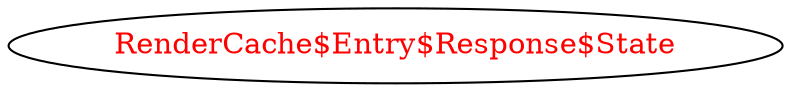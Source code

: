 digraph dependencyGraph {
 concentrate=true;
 ranksep="2.0";
 rankdir="LR"; 
 splines="ortho";
"RenderCache$Entry$Response$State" [fontcolor="red"];
}
